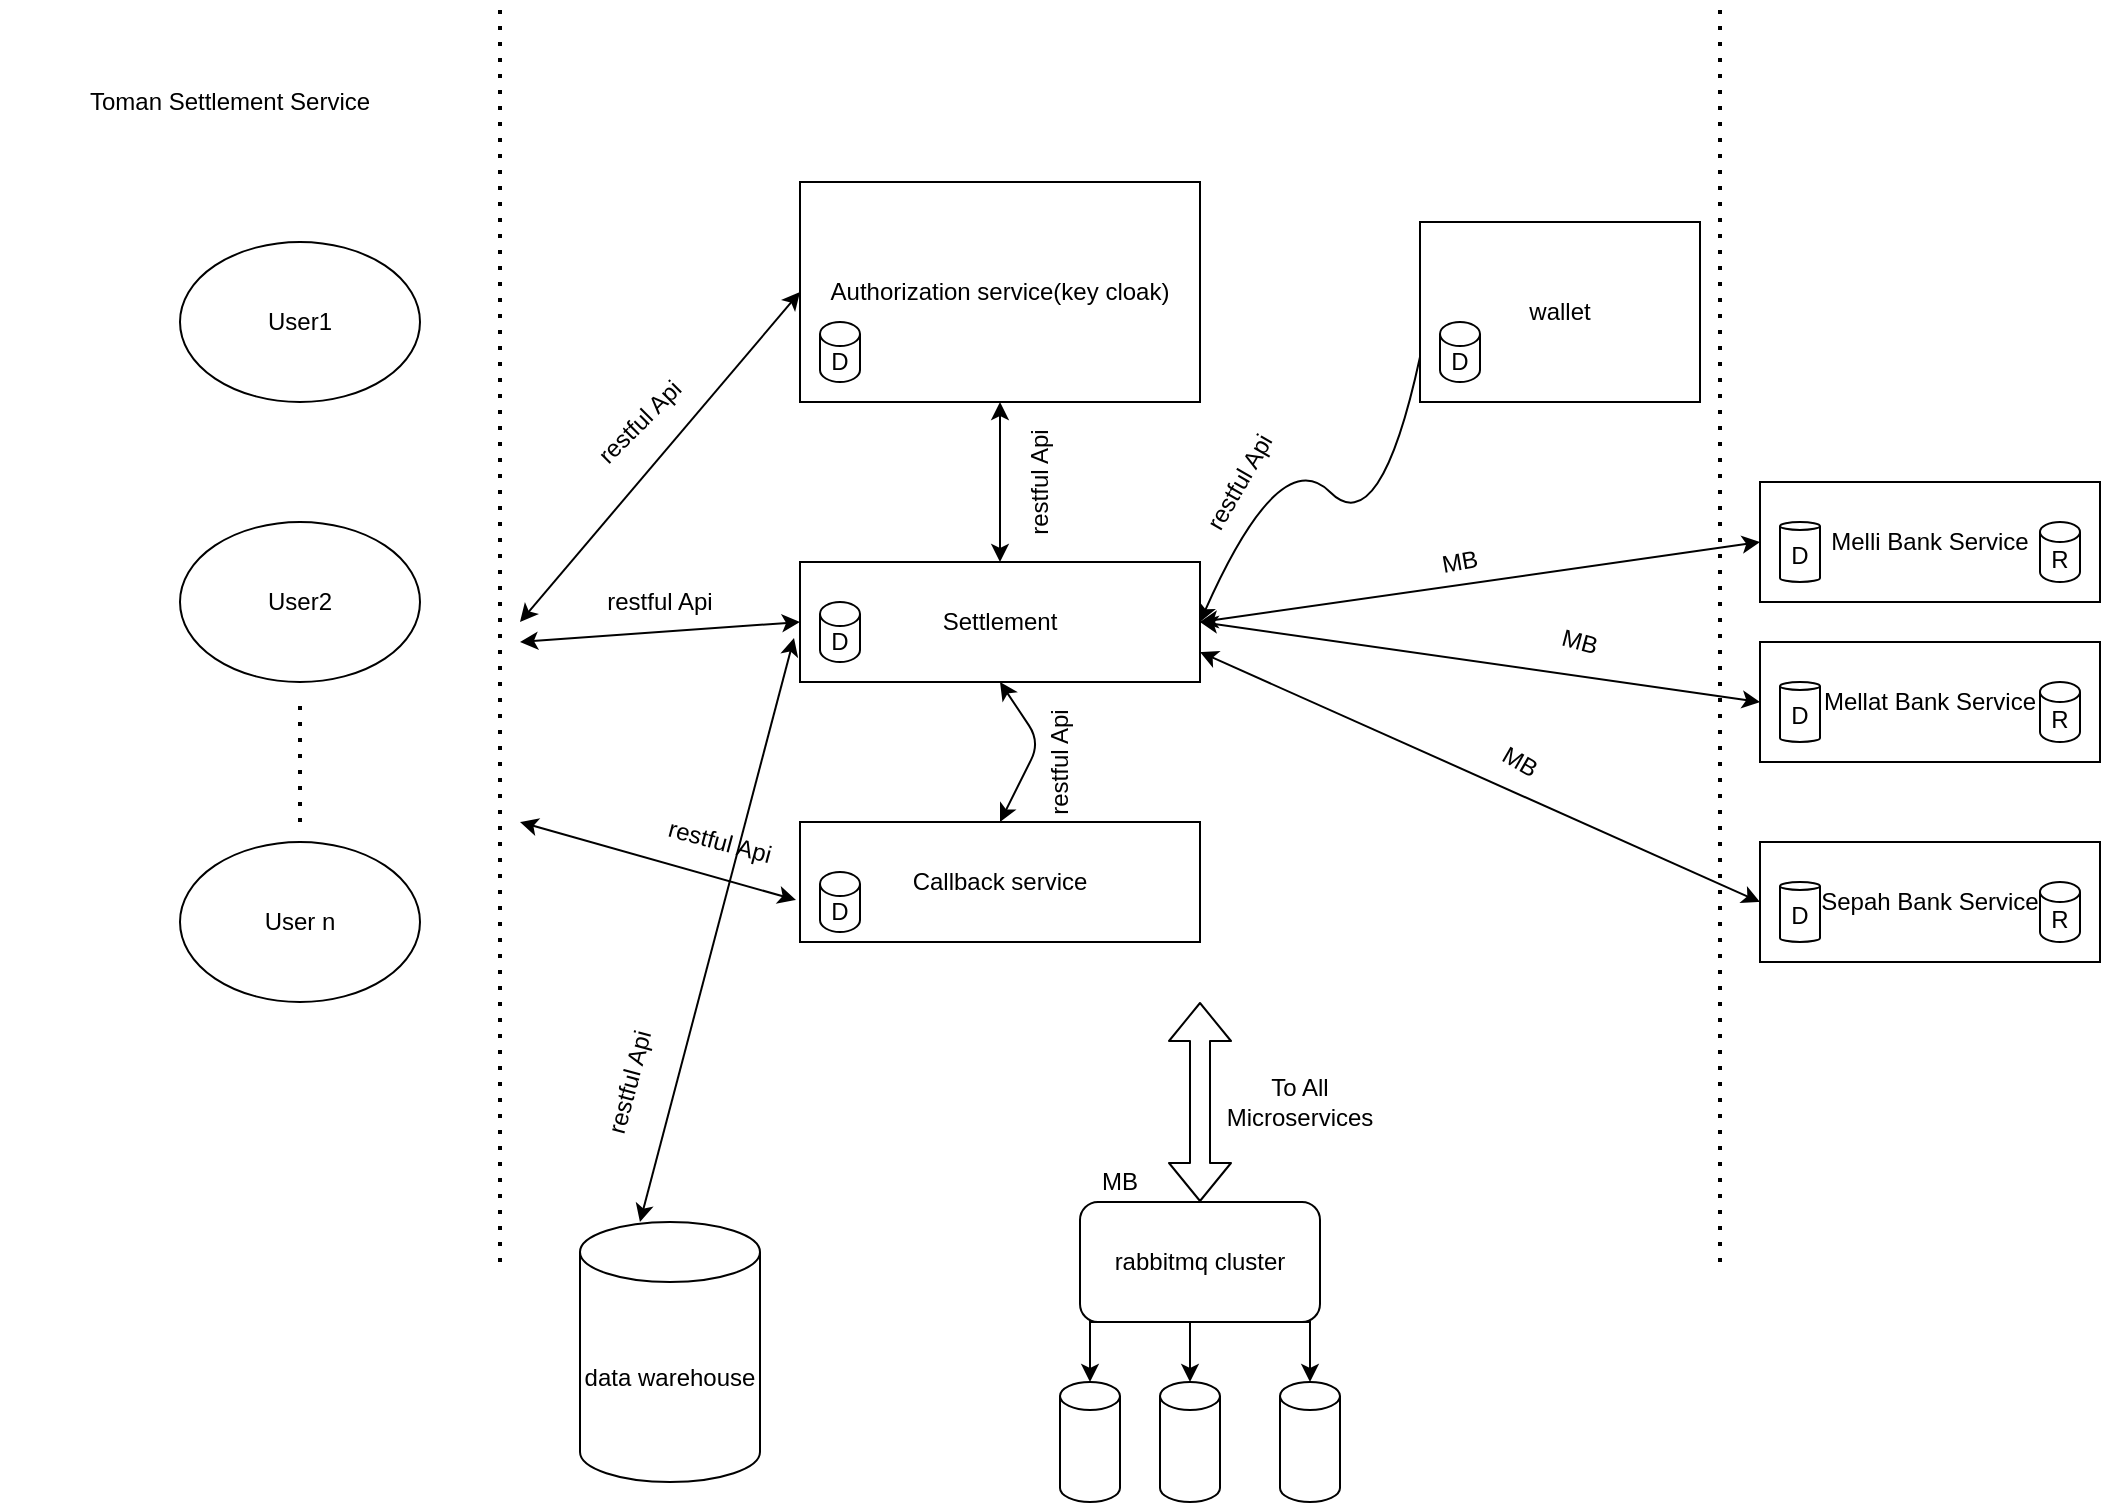 <mxfile version="14.1.8" type="github" pages="4">
  <diagram id="9TmfmCz-h732q6O2XP1U" name="Page-1">
    <mxGraphModel dx="1371" dy="799" grid="1" gridSize="10" guides="1" tooltips="1" connect="1" arrows="1" fold="1" page="1" pageScale="1" pageWidth="1100" pageHeight="850" background="#FFFFFF" math="0" shadow="0">
      <root>
        <mxCell id="0" />
        <mxCell id="1" parent="0" />
        <mxCell id="yx9G2MlZ8vXQoHSZa9hz-1" value="Authorization service(key cloak)" style="rounded=0;whiteSpace=wrap;html=1;" parent="1" vertex="1">
          <mxGeometry x="400" y="110" width="200" height="110" as="geometry" />
        </mxCell>
        <mxCell id="yx9G2MlZ8vXQoHSZa9hz-2" value="Settlement" style="rounded=0;whiteSpace=wrap;html=1;" parent="1" vertex="1">
          <mxGeometry x="400" y="300" width="200" height="60" as="geometry" />
        </mxCell>
        <mxCell id="yx9G2MlZ8vXQoHSZa9hz-3" value="Callback service " style="rounded=0;whiteSpace=wrap;html=1;" parent="1" vertex="1">
          <mxGeometry x="400" y="430" width="200" height="60" as="geometry" />
        </mxCell>
        <mxCell id="yx9G2MlZ8vXQoHSZa9hz-4" value="Melli Bank Service" style="rounded=0;whiteSpace=wrap;html=1;" parent="1" vertex="1">
          <mxGeometry x="880" y="260" width="170" height="60" as="geometry" />
        </mxCell>
        <mxCell id="yx9G2MlZ8vXQoHSZa9hz-5" value="Mellat Bank Service" style="rounded=0;whiteSpace=wrap;html=1;" parent="1" vertex="1">
          <mxGeometry x="880" y="340" width="170" height="60" as="geometry" />
        </mxCell>
        <mxCell id="yx9G2MlZ8vXQoHSZa9hz-6" value="Sepah Bank Service" style="rounded=0;whiteSpace=wrap;html=1;" parent="1" vertex="1">
          <mxGeometry x="880" y="440" width="170" height="60" as="geometry" />
        </mxCell>
        <mxCell id="yx9G2MlZ8vXQoHSZa9hz-7" value="wallet" style="rounded=0;whiteSpace=wrap;html=1;" parent="1" vertex="1">
          <mxGeometry x="710" y="130" width="140" height="90" as="geometry" />
        </mxCell>
        <mxCell id="yx9G2MlZ8vXQoHSZa9hz-10" value="User1" style="ellipse;whiteSpace=wrap;html=1;" parent="1" vertex="1">
          <mxGeometry x="90" y="140" width="120" height="80" as="geometry" />
        </mxCell>
        <mxCell id="yx9G2MlZ8vXQoHSZa9hz-11" value="User2" style="ellipse;whiteSpace=wrap;html=1;" parent="1" vertex="1">
          <mxGeometry x="90" y="280" width="120" height="80" as="geometry" />
        </mxCell>
        <mxCell id="yx9G2MlZ8vXQoHSZa9hz-12" value="User n" style="ellipse;whiteSpace=wrap;html=1;" parent="1" vertex="1">
          <mxGeometry x="90" y="440" width="120" height="80" as="geometry" />
        </mxCell>
        <mxCell id="yx9G2MlZ8vXQoHSZa9hz-17" value="" style="endArrow=none;dashed=1;html=1;dashPattern=1 3;strokeWidth=2;" parent="1" edge="1">
          <mxGeometry width="50" height="50" relative="1" as="geometry">
            <mxPoint x="250" y="650" as="sourcePoint" />
            <mxPoint x="250" y="20" as="targetPoint" />
          </mxGeometry>
        </mxCell>
        <mxCell id="yx9G2MlZ8vXQoHSZa9hz-20" value="" style="endArrow=classic;startArrow=classic;html=1;exitX=0.5;exitY=0;exitDx=0;exitDy=0;entryX=0.5;entryY=1;entryDx=0;entryDy=0;" parent="1" source="yx9G2MlZ8vXQoHSZa9hz-3" target="yx9G2MlZ8vXQoHSZa9hz-2" edge="1">
          <mxGeometry width="50" height="50" relative="1" as="geometry">
            <mxPoint x="500" y="410" as="sourcePoint" />
            <mxPoint x="550" y="360" as="targetPoint" />
            <Array as="points">
              <mxPoint x="520" y="390" />
            </Array>
          </mxGeometry>
        </mxCell>
        <mxCell id="yx9G2MlZ8vXQoHSZa9hz-21" value="" style="endArrow=classic;startArrow=classic;html=1;entryX=0.5;entryY=1;entryDx=0;entryDy=0;exitX=0.5;exitY=0;exitDx=0;exitDy=0;" parent="1" source="yx9G2MlZ8vXQoHSZa9hz-2" target="yx9G2MlZ8vXQoHSZa9hz-1" edge="1">
          <mxGeometry width="50" height="50" relative="1" as="geometry">
            <mxPoint x="470" y="300" as="sourcePoint" />
            <mxPoint x="520" y="250" as="targetPoint" />
          </mxGeometry>
        </mxCell>
        <mxCell id="yx9G2MlZ8vXQoHSZa9hz-23" value="" style="endArrow=classic;startArrow=classic;html=1;entryX=0;entryY=0.5;entryDx=0;entryDy=0;" parent="1" target="yx9G2MlZ8vXQoHSZa9hz-1" edge="1">
          <mxGeometry width="50" height="50" relative="1" as="geometry">
            <mxPoint x="260" y="330" as="sourcePoint" />
            <mxPoint x="350" y="200" as="targetPoint" />
          </mxGeometry>
        </mxCell>
        <mxCell id="yx9G2MlZ8vXQoHSZa9hz-24" value="" style="endArrow=classic;startArrow=classic;html=1;entryX=0;entryY=0.5;entryDx=0;entryDy=0;" parent="1" target="yx9G2MlZ8vXQoHSZa9hz-2" edge="1">
          <mxGeometry width="50" height="50" relative="1" as="geometry">
            <mxPoint x="260" y="340" as="sourcePoint" />
            <mxPoint x="340" y="310" as="targetPoint" />
          </mxGeometry>
        </mxCell>
        <mxCell id="yx9G2MlZ8vXQoHSZa9hz-26" value="" style="curved=1;endArrow=classic;html=1;entryX=1;entryY=0.5;entryDx=0;entryDy=0;exitX=0;exitY=0.75;exitDx=0;exitDy=0;" parent="1" source="yx9G2MlZ8vXQoHSZa9hz-7" target="yx9G2MlZ8vXQoHSZa9hz-2" edge="1">
          <mxGeometry width="50" height="50" relative="1" as="geometry">
            <mxPoint x="640" y="290" as="sourcePoint" />
            <mxPoint x="690" y="240" as="targetPoint" />
            <Array as="points">
              <mxPoint x="690" y="290" />
              <mxPoint x="640" y="240" />
            </Array>
          </mxGeometry>
        </mxCell>
        <mxCell id="yx9G2MlZ8vXQoHSZa9hz-30" value="" style="endArrow=none;dashed=1;html=1;dashPattern=1 3;strokeWidth=2;" parent="1" edge="1">
          <mxGeometry width="50" height="50" relative="1" as="geometry">
            <mxPoint x="860" y="650" as="sourcePoint" />
            <mxPoint x="860" y="20" as="targetPoint" />
          </mxGeometry>
        </mxCell>
        <mxCell id="yx9G2MlZ8vXQoHSZa9hz-35" value="" style="endArrow=none;dashed=1;html=1;dashPattern=1 3;strokeWidth=2;" parent="1" edge="1">
          <mxGeometry width="50" height="50" relative="1" as="geometry">
            <mxPoint x="150" y="430" as="sourcePoint" />
            <mxPoint x="150" y="370" as="targetPoint" />
          </mxGeometry>
        </mxCell>
        <mxCell id="yx9G2MlZ8vXQoHSZa9hz-36" value="Toman Settlement Service" style="text;html=1;strokeColor=none;fillColor=none;align=center;verticalAlign=middle;whiteSpace=wrap;rounded=0;" parent="1" vertex="1">
          <mxGeometry y="60" width="230" height="20" as="geometry" />
        </mxCell>
        <mxCell id="NJvS3RI_Up09lAXH_RUf-1" value="D" style="shape=cylinder3;whiteSpace=wrap;html=1;boundedLbl=1;backgroundOutline=1;size=6;" parent="1" vertex="1">
          <mxGeometry x="410" y="180" width="20" height="30" as="geometry" />
        </mxCell>
        <mxCell id="NJvS3RI_Up09lAXH_RUf-2" value="D" style="shape=cylinder3;whiteSpace=wrap;html=1;boundedLbl=1;backgroundOutline=1;size=6;" parent="1" vertex="1">
          <mxGeometry x="410" y="455" width="20" height="30" as="geometry" />
        </mxCell>
        <mxCell id="NJvS3RI_Up09lAXH_RUf-3" value="D" style="shape=cylinder3;whiteSpace=wrap;html=1;boundedLbl=1;backgroundOutline=1;size=6;" parent="1" vertex="1">
          <mxGeometry x="720" y="180" width="20" height="30" as="geometry" />
        </mxCell>
        <mxCell id="NJvS3RI_Up09lAXH_RUf-4" value="D" style="shape=cylinder3;whiteSpace=wrap;html=1;boundedLbl=1;backgroundOutline=1;size=6;" parent="1" vertex="1">
          <mxGeometry x="410" y="320" width="20" height="30" as="geometry" />
        </mxCell>
        <mxCell id="NJvS3RI_Up09lAXH_RUf-5" value="D" style="shape=cylinder3;whiteSpace=wrap;html=1;boundedLbl=1;backgroundOutline=1;size=2;" parent="1" vertex="1">
          <mxGeometry x="890" y="280" width="20" height="30" as="geometry" />
        </mxCell>
        <mxCell id="NJvS3RI_Up09lAXH_RUf-6" value="D" style="shape=cylinder3;whiteSpace=wrap;html=1;boundedLbl=1;backgroundOutline=1;size=2;" parent="1" vertex="1">
          <mxGeometry x="890" y="460" width="20" height="30" as="geometry" />
        </mxCell>
        <mxCell id="NJvS3RI_Up09lAXH_RUf-8" value="D" style="shape=cylinder3;whiteSpace=wrap;html=1;boundedLbl=1;backgroundOutline=1;size=2;" parent="1" vertex="1">
          <mxGeometry x="890" y="360" width="20" height="30" as="geometry" />
        </mxCell>
        <mxCell id="NJvS3RI_Up09lAXH_RUf-9" value="data warehouse" style="shape=cylinder3;whiteSpace=wrap;html=1;boundedLbl=1;backgroundOutline=1;size=15;" parent="1" vertex="1">
          <mxGeometry x="290" y="630" width="90" height="130" as="geometry" />
        </mxCell>
        <mxCell id="NJvS3RI_Up09lAXH_RUf-11" value="" style="shape=cylinder3;whiteSpace=wrap;html=1;boundedLbl=1;backgroundOutline=1;size=7;" parent="1" vertex="1">
          <mxGeometry x="530" y="710" width="30" height="60" as="geometry" />
        </mxCell>
        <mxCell id="NJvS3RI_Up09lAXH_RUf-13" value="" style="shape=cylinder3;whiteSpace=wrap;html=1;boundedLbl=1;backgroundOutline=1;size=7;" parent="1" vertex="1">
          <mxGeometry x="580" y="710" width="30" height="60" as="geometry" />
        </mxCell>
        <mxCell id="NJvS3RI_Up09lAXH_RUf-14" value="" style="shape=cylinder3;whiteSpace=wrap;html=1;boundedLbl=1;backgroundOutline=1;size=7;" parent="1" vertex="1">
          <mxGeometry x="640" y="710" width="30" height="60" as="geometry" />
        </mxCell>
        <mxCell id="NJvS3RI_Up09lAXH_RUf-19" style="edgeStyle=orthogonalEdgeStyle;rounded=0;orthogonalLoop=1;jettySize=auto;html=1;exitX=0.25;exitY=1;exitDx=0;exitDy=0;entryX=0.5;entryY=0;entryDx=0;entryDy=0;entryPerimeter=0;" parent="1" source="NJvS3RI_Up09lAXH_RUf-15" target="NJvS3RI_Up09lAXH_RUf-11" edge="1">
          <mxGeometry relative="1" as="geometry" />
        </mxCell>
        <mxCell id="NJvS3RI_Up09lAXH_RUf-20" style="edgeStyle=orthogonalEdgeStyle;rounded=0;orthogonalLoop=1;jettySize=auto;html=1;exitX=0.75;exitY=1;exitDx=0;exitDy=0;entryX=0.5;entryY=0;entryDx=0;entryDy=0;entryPerimeter=0;" parent="1" source="NJvS3RI_Up09lAXH_RUf-15" target="NJvS3RI_Up09lAXH_RUf-14" edge="1">
          <mxGeometry relative="1" as="geometry" />
        </mxCell>
        <mxCell id="NJvS3RI_Up09lAXH_RUf-21" style="edgeStyle=orthogonalEdgeStyle;rounded=0;orthogonalLoop=1;jettySize=auto;html=1;exitX=0.5;exitY=1;exitDx=0;exitDy=0;entryX=0.5;entryY=0;entryDx=0;entryDy=0;entryPerimeter=0;" parent="1" source="NJvS3RI_Up09lAXH_RUf-15" target="NJvS3RI_Up09lAXH_RUf-13" edge="1">
          <mxGeometry relative="1" as="geometry" />
        </mxCell>
        <mxCell id="NJvS3RI_Up09lAXH_RUf-15" value="rabbitmq cluster" style="rounded=1;whiteSpace=wrap;html=1;" parent="1" vertex="1">
          <mxGeometry x="540" y="620" width="120" height="60" as="geometry" />
        </mxCell>
        <mxCell id="NJvS3RI_Up09lAXH_RUf-23" value="" style="shape=flexArrow;endArrow=classic;startArrow=classic;html=1;" parent="1" edge="1">
          <mxGeometry width="50" height="50" relative="1" as="geometry">
            <mxPoint x="600" y="620" as="sourcePoint" />
            <mxPoint x="600" y="520" as="targetPoint" />
          </mxGeometry>
        </mxCell>
        <mxCell id="NJvS3RI_Up09lAXH_RUf-24" value="To All Microservices" style="text;html=1;strokeColor=none;fillColor=none;align=center;verticalAlign=middle;whiteSpace=wrap;rounded=0;" parent="1" vertex="1">
          <mxGeometry x="630" y="560" width="40" height="20" as="geometry" />
        </mxCell>
        <mxCell id="NJvS3RI_Up09lAXH_RUf-27" value="MB" style="text;html=1;strokeColor=none;fillColor=none;align=center;verticalAlign=middle;whiteSpace=wrap;rounded=0;rotation=-10;" parent="1" vertex="1">
          <mxGeometry x="690" y="290" width="80" height="20" as="geometry" />
        </mxCell>
        <mxCell id="NJvS3RI_Up09lAXH_RUf-29" value="restful Api" style="text;html=1;strokeColor=none;fillColor=none;align=center;verticalAlign=middle;whiteSpace=wrap;rounded=0;rotation=-45;" parent="1" vertex="1">
          <mxGeometry x="280" y="220" width="80" height="20" as="geometry" />
        </mxCell>
        <mxCell id="NJvS3RI_Up09lAXH_RUf-30" value="restful Api" style="text;html=1;strokeColor=none;fillColor=none;align=center;verticalAlign=middle;whiteSpace=wrap;rounded=0;rotation=0;" parent="1" vertex="1">
          <mxGeometry x="290" y="310" width="80" height="20" as="geometry" />
        </mxCell>
        <mxCell id="NJvS3RI_Up09lAXH_RUf-33" value="MB" style="text;html=1;strokeColor=none;fillColor=none;align=center;verticalAlign=middle;whiteSpace=wrap;rounded=0;" parent="1" vertex="1">
          <mxGeometry x="540" y="600" width="40" height="20" as="geometry" />
        </mxCell>
        <mxCell id="NJvS3RI_Up09lAXH_RUf-34" value="restful Api" style="text;html=1;strokeColor=none;fillColor=none;align=center;verticalAlign=middle;whiteSpace=wrap;rounded=0;rotation=-90;" parent="1" vertex="1">
          <mxGeometry x="480" y="250" width="80" height="20" as="geometry" />
        </mxCell>
        <mxCell id="NJvS3RI_Up09lAXH_RUf-35" value="restful Api" style="text;html=1;strokeColor=none;fillColor=none;align=center;verticalAlign=middle;whiteSpace=wrap;rounded=0;rotation=-90;" parent="1" vertex="1">
          <mxGeometry x="490" y="390" width="80" height="20" as="geometry" />
        </mxCell>
        <mxCell id="NJvS3RI_Up09lAXH_RUf-36" value="restful Api" style="text;html=1;strokeColor=none;fillColor=none;align=center;verticalAlign=middle;whiteSpace=wrap;rounded=0;rotation=-75;" parent="1" vertex="1">
          <mxGeometry x="270" y="550" width="90" height="20" as="geometry" />
        </mxCell>
        <mxCell id="NJvS3RI_Up09lAXH_RUf-37" value="restful Api" style="text;html=1;strokeColor=none;fillColor=none;align=center;verticalAlign=middle;whiteSpace=wrap;rounded=0;rotation=-60;" parent="1" vertex="1">
          <mxGeometry x="580" y="250" width="80" height="20" as="geometry" />
        </mxCell>
        <mxCell id="NJvS3RI_Up09lAXH_RUf-40" value="" style="endArrow=classic;startArrow=classic;html=1;entryX=-0.01;entryY=0.65;entryDx=0;entryDy=0;entryPerimeter=0;" parent="1" target="yx9G2MlZ8vXQoHSZa9hz-3" edge="1">
          <mxGeometry width="50" height="50" relative="1" as="geometry">
            <mxPoint x="260" y="430" as="sourcePoint" />
            <mxPoint x="390" y="440" as="targetPoint" />
          </mxGeometry>
        </mxCell>
        <mxCell id="NJvS3RI_Up09lAXH_RUf-41" value="R" style="shape=cylinder3;whiteSpace=wrap;html=1;boundedLbl=1;backgroundOutline=1;size=5;" parent="1" vertex="1">
          <mxGeometry x="1020" y="280" width="20" height="30" as="geometry" />
        </mxCell>
        <mxCell id="NJvS3RI_Up09lAXH_RUf-42" value="R" style="shape=cylinder3;whiteSpace=wrap;html=1;boundedLbl=1;backgroundOutline=1;size=5;" parent="1" vertex="1">
          <mxGeometry x="1020" y="360" width="20" height="30" as="geometry" />
        </mxCell>
        <mxCell id="NJvS3RI_Up09lAXH_RUf-43" value="R" style="shape=cylinder3;whiteSpace=wrap;html=1;boundedLbl=1;backgroundOutline=1;size=5;" parent="1" vertex="1">
          <mxGeometry x="1020" y="460" width="20" height="30" as="geometry" />
        </mxCell>
        <mxCell id="NJvS3RI_Up09lAXH_RUf-45" value="restful Api" style="text;html=1;strokeColor=none;fillColor=none;align=center;verticalAlign=middle;whiteSpace=wrap;rounded=0;rotation=15;" parent="1" vertex="1">
          <mxGeometry x="320" y="430" width="80" height="20" as="geometry" />
        </mxCell>
        <mxCell id="yzwpfv1luLYUY1p0cAJf-7" value="" style="endArrow=classic;startArrow=classic;html=1;entryX=-0.015;entryY=0.633;entryDx=0;entryDy=0;entryPerimeter=0;exitX=0.333;exitY=0;exitDx=0;exitDy=0;exitPerimeter=0;" edge="1" parent="1" source="NJvS3RI_Up09lAXH_RUf-9" target="yx9G2MlZ8vXQoHSZa9hz-2">
          <mxGeometry width="50" height="50" relative="1" as="geometry">
            <mxPoint x="300" y="650" as="sourcePoint" />
            <mxPoint x="350" y="600" as="targetPoint" />
          </mxGeometry>
        </mxCell>
        <mxCell id="yzwpfv1luLYUY1p0cAJf-9" value="" style="endArrow=classic;startArrow=classic;html=1;entryX=0;entryY=0.5;entryDx=0;entryDy=0;exitX=1;exitY=0.5;exitDx=0;exitDy=0;" edge="1" parent="1" source="yx9G2MlZ8vXQoHSZa9hz-2" target="yx9G2MlZ8vXQoHSZa9hz-4">
          <mxGeometry width="50" height="50" relative="1" as="geometry">
            <mxPoint x="640" y="370" as="sourcePoint" />
            <mxPoint x="690" y="320" as="targetPoint" />
          </mxGeometry>
        </mxCell>
        <mxCell id="yzwpfv1luLYUY1p0cAJf-10" value="" style="endArrow=classic;startArrow=classic;html=1;entryX=0;entryY=0.5;entryDx=0;entryDy=0;" edge="1" parent="1" target="yx9G2MlZ8vXQoHSZa9hz-5">
          <mxGeometry width="50" height="50" relative="1" as="geometry">
            <mxPoint x="600" y="330" as="sourcePoint" />
            <mxPoint x="650" y="450" as="targetPoint" />
          </mxGeometry>
        </mxCell>
        <mxCell id="yzwpfv1luLYUY1p0cAJf-11" value="" style="endArrow=classic;startArrow=classic;html=1;entryX=0;entryY=0.5;entryDx=0;entryDy=0;exitX=1;exitY=0.75;exitDx=0;exitDy=0;" edge="1" parent="1" source="yx9G2MlZ8vXQoHSZa9hz-2">
          <mxGeometry width="50" height="50" relative="1" as="geometry">
            <mxPoint x="600" y="430" as="sourcePoint" />
            <mxPoint x="880" y="470" as="targetPoint" />
          </mxGeometry>
        </mxCell>
        <mxCell id="yzwpfv1luLYUY1p0cAJf-12" value="MB" style="text;html=1;strokeColor=none;fillColor=none;align=center;verticalAlign=middle;whiteSpace=wrap;rounded=0;rotation=30;" vertex="1" parent="1">
          <mxGeometry x="720" y="390" width="80" height="20" as="geometry" />
        </mxCell>
        <mxCell id="yzwpfv1luLYUY1p0cAJf-13" value="MB" style="text;html=1;strokeColor=none;fillColor=none;align=center;verticalAlign=middle;whiteSpace=wrap;rounded=0;rotation=15;" vertex="1" parent="1">
          <mxGeometry x="750" y="330" width="80" height="20" as="geometry" />
        </mxCell>
      </root>
    </mxGraphModel>
  </diagram>
  <diagram id="h0JzYI3h6YQAq17BDTTy" name="Page-2">
    <mxGraphModel dx="2221" dy="1899" grid="1" gridSize="10" guides="1" tooltips="1" connect="1" arrows="1" fold="1" page="1" pageScale="1" pageWidth="850" pageHeight="1100" background="#FFFFFF" math="0" shadow="1">
      <root>
        <mxCell id="MW5D7cG7npsvMn2pO1Nx-0" />
        <mxCell id="MW5D7cG7npsvMn2pO1Nx-1" parent="MW5D7cG7npsvMn2pO1Nx-0" />
        <mxCell id="MW5D7cG7npsvMn2pO1Nx-2" value="Geting Queue" style="whiteSpace=wrap;html=1;aspect=fixed;" parent="MW5D7cG7npsvMn2pO1Nx-1" vertex="1">
          <mxGeometry x="40" y="240" width="100" height="100" as="geometry" />
        </mxCell>
        <mxCell id="MW5D7cG7npsvMn2pO1Nx-3" value="scheduler " style="ellipse;whiteSpace=wrap;html=1;" parent="MW5D7cG7npsvMn2pO1Nx-1" vertex="1">
          <mxGeometry x="180" y="240" width="120" height="80" as="geometry" />
        </mxCell>
        <mxCell id="MW5D7cG7npsvMn2pO1Nx-4" value="Workspace Queue " style="whiteSpace=wrap;html=1;aspect=fixed;" parent="MW5D7cG7npsvMn2pO1Nx-1" vertex="1">
          <mxGeometry x="370" y="240" width="80" height="80" as="geometry" />
        </mxCell>
        <mxCell id="MW5D7cG7npsvMn2pO1Nx-5" value="Worker #1" style="ellipse;whiteSpace=wrap;html=1;" parent="MW5D7cG7npsvMn2pO1Nx-1" vertex="1">
          <mxGeometry x="590" y="240" width="120" height="80" as="geometry" />
        </mxCell>
        <mxCell id="MW5D7cG7npsvMn2pO1Nx-6" value="Worker #n" style="ellipse;whiteSpace=wrap;html=1;" parent="MW5D7cG7npsvMn2pO1Nx-1" vertex="1">
          <mxGeometry x="600" y="380" width="120" height="80" as="geometry" />
        </mxCell>
        <mxCell id="MW5D7cG7npsvMn2pO1Nx-7" value="&lt;div&gt;bank verify&lt;/div&gt;&lt;div&gt;bank followup&lt;br&gt;&lt;/div&gt;" style="ellipse;whiteSpace=wrap;html=1;" parent="MW5D7cG7npsvMn2pO1Nx-1" vertex="1">
          <mxGeometry x="830" y="310" width="140" height="100" as="geometry" />
        </mxCell>
        <mxCell id="MW5D7cG7npsvMn2pO1Nx-8" value="bank login/token" style="ellipse;whiteSpace=wrap;html=1;" parent="MW5D7cG7npsvMn2pO1Nx-1" vertex="1">
          <mxGeometry x="840" y="110" width="120" height="80" as="geometry" />
        </mxCell>
        <mxCell id="MW5D7cG7npsvMn2pO1Nx-9" value="UUID Reserve Service" style="rounded=1;whiteSpace=wrap;html=1;" parent="MW5D7cG7npsvMn2pO1Nx-1" vertex="1">
          <mxGeometry x="300" y="30" width="120" height="60" as="geometry" />
        </mxCell>
        <mxCell id="MW5D7cG7npsvMn2pO1Nx-10" value="Circuit&amp;nbsp; Breaker " style="ellipse;whiteSpace=wrap;html=1;" parent="MW5D7cG7npsvMn2pO1Nx-1" vertex="1">
          <mxGeometry x="331" y="390" width="160" height="110" as="geometry" />
        </mxCell>
        <mxCell id="MW5D7cG7npsvMn2pO1Nx-11" value="&lt;font style=&quot;font-size: 18px&quot;&gt;Melli Bank Service&lt;/font&gt;" style="text;html=1;strokeColor=none;fillColor=none;align=center;verticalAlign=middle;whiteSpace=wrap;rounded=0;" parent="MW5D7cG7npsvMn2pO1Nx-1" vertex="1">
          <mxGeometry x="90" y="30" width="180" height="20" as="geometry" />
        </mxCell>
        <mxCell id="MW5D7cG7npsvMn2pO1Nx-12" value="" style="endArrow=none;dashed=1;html=1;dashPattern=1 3;strokeWidth=2;entryX=0.5;entryY=1;entryDx=0;entryDy=0;" parent="MW5D7cG7npsvMn2pO1Nx-1" target="MW5D7cG7npsvMn2pO1Nx-5" edge="1">
          <mxGeometry width="50" height="50" relative="1" as="geometry">
            <mxPoint x="650" y="380" as="sourcePoint" />
            <mxPoint x="680" y="330" as="targetPoint" />
          </mxGeometry>
        </mxCell>
        <mxCell id="MW5D7cG7npsvMn2pO1Nx-13" value="" style="curved=1;endArrow=classic;html=1;" parent="MW5D7cG7npsvMn2pO1Nx-1" edge="1">
          <mxGeometry width="50" height="50" relative="1" as="geometry">
            <mxPoint x="-130" y="270" as="sourcePoint" />
            <mxPoint x="40" y="260" as="targetPoint" />
            <Array as="points">
              <mxPoint x="-80" y="260" />
              <mxPoint x="-10" y="260" />
            </Array>
          </mxGeometry>
        </mxCell>
        <mxCell id="MW5D7cG7npsvMn2pO1Nx-14" value="from settlement" style="text;html=1;strokeColor=none;fillColor=none;align=center;verticalAlign=middle;whiteSpace=wrap;rounded=0;" parent="MW5D7cG7npsvMn2pO1Nx-1" vertex="1">
          <mxGeometry x="-100" y="230" width="100" height="20" as="geometry" />
        </mxCell>
        <mxCell id="MW5D7cG7npsvMn2pO1Nx-15" value="" style="endArrow=none;dashed=1;html=1;dashPattern=1 3;strokeWidth=2;" parent="MW5D7cG7npsvMn2pO1Nx-1" edge="1">
          <mxGeometry width="50" height="50" relative="1" as="geometry">
            <mxPoint x="20" y="1006" as="sourcePoint" />
            <mxPoint x="20" y="-1" as="targetPoint" />
          </mxGeometry>
        </mxCell>
        <mxCell id="MW5D7cG7npsvMn2pO1Nx-16" value="" style="endArrow=classic;html=1;entryX=0;entryY=0.5;entryDx=0;entryDy=0;exitX=1.05;exitY=0.4;exitDx=0;exitDy=0;exitPerimeter=0;" parent="MW5D7cG7npsvMn2pO1Nx-1" source="MW5D7cG7npsvMn2pO1Nx-2" target="MW5D7cG7npsvMn2pO1Nx-3" edge="1">
          <mxGeometry width="50" height="50" relative="1" as="geometry">
            <mxPoint x="130" y="310" as="sourcePoint" />
            <mxPoint x="180" y="260" as="targetPoint" />
          </mxGeometry>
        </mxCell>
        <mxCell id="MW5D7cG7npsvMn2pO1Nx-17" value="" style="endArrow=classic;html=1;" parent="MW5D7cG7npsvMn2pO1Nx-1" source="MW5D7cG7npsvMn2pO1Nx-3" target="MW5D7cG7npsvMn2pO1Nx-10" edge="1">
          <mxGeometry width="50" height="50" relative="1" as="geometry">
            <mxPoint x="280" y="350" as="sourcePoint" />
            <mxPoint x="330" y="300" as="targetPoint" />
            <Array as="points">
              <mxPoint x="330" y="350" />
            </Array>
          </mxGeometry>
        </mxCell>
        <mxCell id="MW5D7cG7npsvMn2pO1Nx-18" value="" style="endArrow=classic;html=1;entryX=0.5;entryY=1;entryDx=0;entryDy=0;" parent="MW5D7cG7npsvMn2pO1Nx-1" target="MW5D7cG7npsvMn2pO1Nx-3" edge="1">
          <mxGeometry width="50" height="50" relative="1" as="geometry">
            <mxPoint x="330" y="450" as="sourcePoint" />
            <mxPoint x="250" y="360" as="targetPoint" />
            <Array as="points">
              <mxPoint x="280" y="400" />
              <mxPoint x="260" y="360" />
            </Array>
          </mxGeometry>
        </mxCell>
        <mxCell id="MW5D7cG7npsvMn2pO1Nx-19" value="" style="endArrow=classic;html=1;entryX=0;entryY=0.5;entryDx=0;entryDy=0;exitX=1;exitY=0.5;exitDx=0;exitDy=0;" parent="MW5D7cG7npsvMn2pO1Nx-1" source="MW5D7cG7npsvMn2pO1Nx-3" target="MW5D7cG7npsvMn2pO1Nx-4" edge="1">
          <mxGeometry width="50" height="50" relative="1" as="geometry">
            <mxPoint x="310" y="310" as="sourcePoint" />
            <mxPoint x="360" y="260" as="targetPoint" />
          </mxGeometry>
        </mxCell>
        <mxCell id="MW5D7cG7npsvMn2pO1Nx-20" value="" style="endArrow=classic;html=1;entryX=1;entryY=0;entryDx=0;entryDy=0;exitX=0.675;exitY=0.988;exitDx=0;exitDy=0;exitPerimeter=0;" parent="MW5D7cG7npsvMn2pO1Nx-1" source="MW5D7cG7npsvMn2pO1Nx-4" target="MW5D7cG7npsvMn2pO1Nx-10" edge="1">
          <mxGeometry width="50" height="50" relative="1" as="geometry">
            <mxPoint x="440" y="380" as="sourcePoint" />
            <mxPoint x="490" y="330" as="targetPoint" />
          </mxGeometry>
        </mxCell>
        <mxCell id="MW5D7cG7npsvMn2pO1Nx-23" value="" style="endArrow=classic;startArrow=classic;html=1;entryX=0;entryY=0;entryDx=0;entryDy=0;exitX=1;exitY=0.5;exitDx=0;exitDy=0;" parent="MW5D7cG7npsvMn2pO1Nx-1" source="MW5D7cG7npsvMn2pO1Nx-5" target="MW5D7cG7npsvMn2pO1Nx-7" edge="1">
          <mxGeometry width="50" height="50" relative="1" as="geometry">
            <mxPoint x="720" y="310" as="sourcePoint" />
            <mxPoint x="770" y="260" as="targetPoint" />
          </mxGeometry>
        </mxCell>
        <mxCell id="MW5D7cG7npsvMn2pO1Nx-24" value="" style="endArrow=classic;startArrow=classic;html=1;exitX=1;exitY=0.25;exitDx=0;exitDy=0;entryX=0;entryY=0.5;entryDx=0;entryDy=0;" parent="MW5D7cG7npsvMn2pO1Nx-1" source="MW5D7cG7npsvMn2pO1Nx-4" target="MW5D7cG7npsvMn2pO1Nx-5" edge="1">
          <mxGeometry width="50" height="50" relative="1" as="geometry">
            <mxPoint x="470" y="300" as="sourcePoint" />
            <mxPoint x="520" y="250" as="targetPoint" />
          </mxGeometry>
        </mxCell>
        <mxCell id="MW5D7cG7npsvMn2pO1Nx-26" value="" style="endArrow=classic;startArrow=classic;html=1;entryX=0.1;entryY=0.79;entryDx=0;entryDy=0;entryPerimeter=0;exitX=1;exitY=0.5;exitDx=0;exitDy=0;" parent="MW5D7cG7npsvMn2pO1Nx-1" source="MW5D7cG7npsvMn2pO1Nx-6" target="MW5D7cG7npsvMn2pO1Nx-7" edge="1">
          <mxGeometry width="50" height="50" relative="1" as="geometry">
            <mxPoint x="760" y="440" as="sourcePoint" />
            <mxPoint x="810" y="390" as="targetPoint" />
          </mxGeometry>
        </mxCell>
        <mxCell id="MW5D7cG7npsvMn2pO1Nx-27" value="" style="endArrow=classic;startArrow=classic;html=1;exitX=1;exitY=0.5;exitDx=0;exitDy=0;" parent="MW5D7cG7npsvMn2pO1Nx-1" source="MW5D7cG7npsvMn2pO1Nx-4" target="MW5D7cG7npsvMn2pO1Nx-6" edge="1">
          <mxGeometry width="50" height="50" relative="1" as="geometry">
            <mxPoint x="520" y="410" as="sourcePoint" />
            <mxPoint x="570" y="360" as="targetPoint" />
          </mxGeometry>
        </mxCell>
        <mxCell id="MW5D7cG7npsvMn2pO1Nx-28" value="" style="endArrow=none;dashed=1;html=1;dashPattern=1 3;strokeWidth=2;" parent="MW5D7cG7npsvMn2pO1Nx-1" edge="1">
          <mxGeometry width="50" height="50" relative="1" as="geometry">
            <mxPoint x="820" y="998" as="sourcePoint" />
            <mxPoint x="820" y="-20" as="targetPoint" />
          </mxGeometry>
        </mxCell>
        <mxCell id="MW5D7cG7npsvMn2pO1Nx-29" value="" style="curved=1;endArrow=classic;html=1;entryX=0.667;entryY=0;entryDx=0;entryDy=0;entryPerimeter=0;exitX=0;exitY=0;exitDx=0;exitDy=0;" parent="MW5D7cG7npsvMn2pO1Nx-1" source="MW5D7cG7npsvMn2pO1Nx-8" target="MW5D7cG7npsvMn2pO1Nx-3" edge="1">
          <mxGeometry width="50" height="50" relative="1" as="geometry">
            <mxPoint x="300" y="180" as="sourcePoint" />
            <mxPoint x="350" y="130" as="targetPoint" />
            <Array as="points">
              <mxPoint x="350" y="180" />
            </Array>
          </mxGeometry>
        </mxCell>
        <mxCell id="MW5D7cG7npsvMn2pO1Nx-30" value="" style="endArrow=classic;html=1;entryX=0.375;entryY=0.013;entryDx=0;entryDy=0;entryPerimeter=0;exitX=0.5;exitY=1;exitDx=0;exitDy=0;" parent="MW5D7cG7npsvMn2pO1Nx-1" source="MW5D7cG7npsvMn2pO1Nx-9" target="MW5D7cG7npsvMn2pO1Nx-3" edge="1">
          <mxGeometry width="50" height="50" relative="1" as="geometry">
            <mxPoint x="230" y="140" as="sourcePoint" />
            <mxPoint x="280" y="90" as="targetPoint" />
          </mxGeometry>
        </mxCell>
        <mxCell id="MW5D7cG7npsvMn2pO1Nx-31" value="" style="curved=1;endArrow=classic;html=1;exitX=0.042;exitY=0.7;exitDx=0;exitDy=0;exitPerimeter=0;" parent="MW5D7cG7npsvMn2pO1Nx-1" source="MW5D7cG7npsvMn2pO1Nx-5" edge="1">
          <mxGeometry width="50" height="50" relative="1" as="geometry">
            <mxPoint x="490" y="560" as="sourcePoint" />
            <mxPoint x="-80" y="570" as="targetPoint" />
            <Array as="points">
              <mxPoint x="530" y="460" />
              <mxPoint x="490" y="510" />
              <mxPoint x="340" y="550" />
            </Array>
          </mxGeometry>
        </mxCell>
        <mxCell id="MW5D7cG7npsvMn2pO1Nx-32" value="" style="curved=1;endArrow=classic;html=1;exitX=0.042;exitY=0.7;exitDx=0;exitDy=0;exitPerimeter=0;" parent="MW5D7cG7npsvMn2pO1Nx-1" edge="1">
          <mxGeometry width="50" height="50" relative="1" as="geometry">
            <mxPoint x="645.04" y="460" as="sourcePoint" />
            <mxPoint x="-30" y="734" as="targetPoint" />
            <Array as="points">
              <mxPoint x="580" y="624" />
              <mxPoint x="540" y="674" />
              <mxPoint x="390" y="714" />
            </Array>
          </mxGeometry>
        </mxCell>
        <mxCell id="MW5D7cG7npsvMn2pO1Nx-33" value="To callback" style="text;html=1;strokeColor=none;fillColor=none;align=center;verticalAlign=middle;whiteSpace=wrap;rounded=0;" parent="MW5D7cG7npsvMn2pO1Nx-1" vertex="1">
          <mxGeometry x="20" y="530" width="100" height="20" as="geometry" />
        </mxCell>
        <mxCell id="MW5D7cG7npsvMn2pO1Nx-34" value="To callback" style="text;html=1;strokeColor=none;fillColor=none;align=center;verticalAlign=middle;whiteSpace=wrap;rounded=0;" parent="MW5D7cG7npsvMn2pO1Nx-1" vertex="1">
          <mxGeometry x="30" y="700" width="100" height="20" as="geometry" />
        </mxCell>
      </root>
    </mxGraphModel>
  </diagram>
  <diagram id="9d_jU_92uHCA1kYU3_V5" name="Page-3">
    <mxGraphModel dx="1371" dy="799" grid="1" gridSize="10" guides="1" tooltips="1" connect="1" arrows="1" fold="1" page="1" pageScale="1" pageWidth="1100" pageHeight="850" background="#ffffff" math="0" shadow="0">
      <root>
        <mxCell id="hLPlDMyKL64DEGZ4IOXQ-0" />
        <mxCell id="hLPlDMyKL64DEGZ4IOXQ-1" parent="hLPlDMyKL64DEGZ4IOXQ-0" />
        <mxCell id="hLPlDMyKL64DEGZ4IOXQ-2" value="Geting Queue" style="whiteSpace=wrap;html=1;aspect=fixed;" parent="hLPlDMyKL64DEGZ4IOXQ-1" vertex="1">
          <mxGeometry x="260" y="290" width="100" height="100" as="geometry" />
        </mxCell>
        <mxCell id="hLPlDMyKL64DEGZ4IOXQ-3" value="scheduler " style="ellipse;whiteSpace=wrap;html=1;" parent="hLPlDMyKL64DEGZ4IOXQ-1" vertex="1">
          <mxGeometry x="400" y="290" width="120" height="80" as="geometry" />
        </mxCell>
        <mxCell id="hLPlDMyKL64DEGZ4IOXQ-4" value="Workspace Queue " style="whiteSpace=wrap;html=1;aspect=fixed;" parent="hLPlDMyKL64DEGZ4IOXQ-1" vertex="1">
          <mxGeometry x="590" y="290" width="80" height="80" as="geometry" />
        </mxCell>
        <mxCell id="hLPlDMyKL64DEGZ4IOXQ-5" value="Worker #1" style="ellipse;whiteSpace=wrap;html=1;" parent="hLPlDMyKL64DEGZ4IOXQ-1" vertex="1">
          <mxGeometry x="810" y="290" width="120" height="80" as="geometry" />
        </mxCell>
        <mxCell id="hLPlDMyKL64DEGZ4IOXQ-6" value="Worker #n" style="ellipse;whiteSpace=wrap;html=1;" parent="hLPlDMyKL64DEGZ4IOXQ-1" vertex="1">
          <mxGeometry x="820" y="430" width="120" height="80" as="geometry" />
        </mxCell>
        <mxCell id="hLPlDMyKL64DEGZ4IOXQ-7" value="&lt;div&gt;bank verify&lt;/div&gt;&lt;div&gt;bank followup&lt;br&gt;&lt;/div&gt;" style="ellipse;whiteSpace=wrap;html=1;" parent="hLPlDMyKL64DEGZ4IOXQ-1" vertex="1">
          <mxGeometry x="1050" y="360" width="140" height="100" as="geometry" />
        </mxCell>
        <mxCell id="hLPlDMyKL64DEGZ4IOXQ-8" value="bank login/token" style="ellipse;whiteSpace=wrap;html=1;" parent="hLPlDMyKL64DEGZ4IOXQ-1" vertex="1">
          <mxGeometry x="1060" y="160" width="120" height="80" as="geometry" />
        </mxCell>
        <mxCell id="hLPlDMyKL64DEGZ4IOXQ-9" value="UUID Reserve Service" style="rounded=1;whiteSpace=wrap;html=1;" parent="hLPlDMyKL64DEGZ4IOXQ-1" vertex="1">
          <mxGeometry x="520" y="80" width="120" height="60" as="geometry" />
        </mxCell>
        <mxCell id="hLPlDMyKL64DEGZ4IOXQ-10" value="Circuit&amp;nbsp; Breaker " style="ellipse;whiteSpace=wrap;html=1;" parent="hLPlDMyKL64DEGZ4IOXQ-1" vertex="1">
          <mxGeometry x="551" y="440" width="160" height="110" as="geometry" />
        </mxCell>
        <mxCell id="hLPlDMyKL64DEGZ4IOXQ-11" value="&lt;font style=&quot;font-size: 18px&quot;&gt;Melli Bank Service&lt;/font&gt;" style="text;html=1;strokeColor=none;fillColor=none;align=center;verticalAlign=middle;whiteSpace=wrap;rounded=0;" parent="hLPlDMyKL64DEGZ4IOXQ-1" vertex="1">
          <mxGeometry x="310" y="80" width="180" height="20" as="geometry" />
        </mxCell>
        <mxCell id="hLPlDMyKL64DEGZ4IOXQ-12" value="" style="endArrow=none;dashed=1;html=1;dashPattern=1 3;strokeWidth=2;entryX=0.5;entryY=1;entryDx=0;entryDy=0;" parent="hLPlDMyKL64DEGZ4IOXQ-1" target="hLPlDMyKL64DEGZ4IOXQ-5" edge="1">
          <mxGeometry width="50" height="50" relative="1" as="geometry">
            <mxPoint x="870" y="430" as="sourcePoint" />
            <mxPoint x="900" y="380" as="targetPoint" />
          </mxGeometry>
        </mxCell>
        <mxCell id="hLPlDMyKL64DEGZ4IOXQ-13" value="" style="curved=1;endArrow=classic;html=1;" parent="hLPlDMyKL64DEGZ4IOXQ-1" edge="1">
          <mxGeometry width="50" height="50" relative="1" as="geometry">
            <mxPoint x="90" y="320" as="sourcePoint" />
            <mxPoint x="260" y="310" as="targetPoint" />
            <Array as="points">
              <mxPoint x="140" y="310" />
              <mxPoint x="210" y="310" />
            </Array>
          </mxGeometry>
        </mxCell>
        <mxCell id="hLPlDMyKL64DEGZ4IOXQ-14" value="from settlement" style="text;html=1;strokeColor=none;fillColor=none;align=center;verticalAlign=middle;whiteSpace=wrap;rounded=0;" parent="hLPlDMyKL64DEGZ4IOXQ-1" vertex="1">
          <mxGeometry x="120" y="280" width="100" height="20" as="geometry" />
        </mxCell>
        <mxCell id="hLPlDMyKL64DEGZ4IOXQ-15" value="" style="endArrow=none;dashed=1;html=1;dashPattern=1 3;strokeWidth=2;" parent="hLPlDMyKL64DEGZ4IOXQ-1" edge="1">
          <mxGeometry width="50" height="50" relative="1" as="geometry">
            <mxPoint x="240" y="1056" as="sourcePoint" />
            <mxPoint x="240" y="49" as="targetPoint" />
          </mxGeometry>
        </mxCell>
        <mxCell id="hLPlDMyKL64DEGZ4IOXQ-16" value="" style="endArrow=classic;html=1;entryX=0;entryY=0.5;entryDx=0;entryDy=0;exitX=1.05;exitY=0.4;exitDx=0;exitDy=0;exitPerimeter=0;" parent="hLPlDMyKL64DEGZ4IOXQ-1" source="hLPlDMyKL64DEGZ4IOXQ-2" target="hLPlDMyKL64DEGZ4IOXQ-3" edge="1">
          <mxGeometry width="50" height="50" relative="1" as="geometry">
            <mxPoint x="350" y="360" as="sourcePoint" />
            <mxPoint x="400" y="310" as="targetPoint" />
          </mxGeometry>
        </mxCell>
        <mxCell id="hLPlDMyKL64DEGZ4IOXQ-17" value="" style="endArrow=classic;html=1;" parent="hLPlDMyKL64DEGZ4IOXQ-1" source="hLPlDMyKL64DEGZ4IOXQ-3" target="hLPlDMyKL64DEGZ4IOXQ-10" edge="1">
          <mxGeometry width="50" height="50" relative="1" as="geometry">
            <mxPoint x="500" y="400" as="sourcePoint" />
            <mxPoint x="550" y="350" as="targetPoint" />
            <Array as="points">
              <mxPoint x="550" y="400" />
            </Array>
          </mxGeometry>
        </mxCell>
        <mxCell id="hLPlDMyKL64DEGZ4IOXQ-18" value="" style="endArrow=classic;html=1;entryX=0.5;entryY=1;entryDx=0;entryDy=0;" parent="hLPlDMyKL64DEGZ4IOXQ-1" target="hLPlDMyKL64DEGZ4IOXQ-3" edge="1">
          <mxGeometry width="50" height="50" relative="1" as="geometry">
            <mxPoint x="550" y="500" as="sourcePoint" />
            <mxPoint x="470" y="410" as="targetPoint" />
            <Array as="points">
              <mxPoint x="500" y="450" />
              <mxPoint x="480" y="410" />
            </Array>
          </mxGeometry>
        </mxCell>
        <mxCell id="hLPlDMyKL64DEGZ4IOXQ-19" value="" style="endArrow=classic;html=1;entryX=0;entryY=0.5;entryDx=0;entryDy=0;exitX=1;exitY=0.5;exitDx=0;exitDy=0;" parent="hLPlDMyKL64DEGZ4IOXQ-1" source="hLPlDMyKL64DEGZ4IOXQ-3" target="hLPlDMyKL64DEGZ4IOXQ-4" edge="1">
          <mxGeometry width="50" height="50" relative="1" as="geometry">
            <mxPoint x="530" y="360" as="sourcePoint" />
            <mxPoint x="580" y="310" as="targetPoint" />
          </mxGeometry>
        </mxCell>
        <mxCell id="hLPlDMyKL64DEGZ4IOXQ-20" value="" style="endArrow=classic;html=1;entryX=1;entryY=0;entryDx=0;entryDy=0;exitX=0.675;exitY=0.988;exitDx=0;exitDy=0;exitPerimeter=0;" parent="hLPlDMyKL64DEGZ4IOXQ-1" source="hLPlDMyKL64DEGZ4IOXQ-4" target="hLPlDMyKL64DEGZ4IOXQ-10" edge="1">
          <mxGeometry width="50" height="50" relative="1" as="geometry">
            <mxPoint x="660" y="430" as="sourcePoint" />
            <mxPoint x="710" y="380" as="targetPoint" />
          </mxGeometry>
        </mxCell>
        <mxCell id="hLPlDMyKL64DEGZ4IOXQ-21" value="" style="endArrow=classic;startArrow=classic;html=1;entryX=0;entryY=0;entryDx=0;entryDy=0;exitX=1;exitY=0.5;exitDx=0;exitDy=0;" parent="hLPlDMyKL64DEGZ4IOXQ-1" source="hLPlDMyKL64DEGZ4IOXQ-5" target="hLPlDMyKL64DEGZ4IOXQ-7" edge="1">
          <mxGeometry width="50" height="50" relative="1" as="geometry">
            <mxPoint x="940" y="360" as="sourcePoint" />
            <mxPoint x="990" y="310" as="targetPoint" />
          </mxGeometry>
        </mxCell>
        <mxCell id="hLPlDMyKL64DEGZ4IOXQ-22" value="" style="endArrow=classic;startArrow=classic;html=1;exitX=1;exitY=0.25;exitDx=0;exitDy=0;entryX=0;entryY=0.5;entryDx=0;entryDy=0;" parent="hLPlDMyKL64DEGZ4IOXQ-1" source="hLPlDMyKL64DEGZ4IOXQ-4" target="hLPlDMyKL64DEGZ4IOXQ-5" edge="1">
          <mxGeometry width="50" height="50" relative="1" as="geometry">
            <mxPoint x="690" y="350" as="sourcePoint" />
            <mxPoint x="740" y="300" as="targetPoint" />
          </mxGeometry>
        </mxCell>
        <mxCell id="hLPlDMyKL64DEGZ4IOXQ-23" value="" style="endArrow=classic;startArrow=classic;html=1;entryX=0.1;entryY=0.79;entryDx=0;entryDy=0;entryPerimeter=0;exitX=1;exitY=0.5;exitDx=0;exitDy=0;" parent="hLPlDMyKL64DEGZ4IOXQ-1" source="hLPlDMyKL64DEGZ4IOXQ-6" target="hLPlDMyKL64DEGZ4IOXQ-7" edge="1">
          <mxGeometry width="50" height="50" relative="1" as="geometry">
            <mxPoint x="980" y="490" as="sourcePoint" />
            <mxPoint x="1030" y="440" as="targetPoint" />
          </mxGeometry>
        </mxCell>
        <mxCell id="hLPlDMyKL64DEGZ4IOXQ-24" value="" style="endArrow=classic;startArrow=classic;html=1;exitX=1;exitY=0.5;exitDx=0;exitDy=0;" parent="hLPlDMyKL64DEGZ4IOXQ-1" source="hLPlDMyKL64DEGZ4IOXQ-4" target="hLPlDMyKL64DEGZ4IOXQ-6" edge="1">
          <mxGeometry width="50" height="50" relative="1" as="geometry">
            <mxPoint x="740" y="460" as="sourcePoint" />
            <mxPoint x="790" y="410" as="targetPoint" />
          </mxGeometry>
        </mxCell>
        <mxCell id="hLPlDMyKL64DEGZ4IOXQ-25" value="" style="endArrow=none;dashed=1;html=1;dashPattern=1 3;strokeWidth=2;" parent="hLPlDMyKL64DEGZ4IOXQ-1" edge="1">
          <mxGeometry width="50" height="50" relative="1" as="geometry">
            <mxPoint x="1040" y="1048" as="sourcePoint" />
            <mxPoint x="1040" y="30" as="targetPoint" />
          </mxGeometry>
        </mxCell>
        <mxCell id="hLPlDMyKL64DEGZ4IOXQ-26" value="" style="curved=1;endArrow=classic;html=1;entryX=0.667;entryY=0;entryDx=0;entryDy=0;entryPerimeter=0;exitX=0;exitY=0;exitDx=0;exitDy=0;" parent="hLPlDMyKL64DEGZ4IOXQ-1" source="hLPlDMyKL64DEGZ4IOXQ-8" target="hLPlDMyKL64DEGZ4IOXQ-3" edge="1">
          <mxGeometry width="50" height="50" relative="1" as="geometry">
            <mxPoint x="520" y="230" as="sourcePoint" />
            <mxPoint x="570" y="180" as="targetPoint" />
            <Array as="points">
              <mxPoint x="570" y="230" />
            </Array>
          </mxGeometry>
        </mxCell>
        <mxCell id="hLPlDMyKL64DEGZ4IOXQ-27" value="" style="endArrow=classic;html=1;entryX=0.375;entryY=0.013;entryDx=0;entryDy=0;entryPerimeter=0;exitX=0.5;exitY=1;exitDx=0;exitDy=0;" parent="hLPlDMyKL64DEGZ4IOXQ-1" source="hLPlDMyKL64DEGZ4IOXQ-9" target="hLPlDMyKL64DEGZ4IOXQ-3" edge="1">
          <mxGeometry width="50" height="50" relative="1" as="geometry">
            <mxPoint x="450" y="190" as="sourcePoint" />
            <mxPoint x="500" y="140" as="targetPoint" />
          </mxGeometry>
        </mxCell>
        <mxCell id="hLPlDMyKL64DEGZ4IOXQ-28" value="" style="curved=1;endArrow=classic;html=1;exitX=0.042;exitY=0.7;exitDx=0;exitDy=0;exitPerimeter=0;" parent="hLPlDMyKL64DEGZ4IOXQ-1" source="hLPlDMyKL64DEGZ4IOXQ-5" edge="1">
          <mxGeometry width="50" height="50" relative="1" as="geometry">
            <mxPoint x="710" y="610" as="sourcePoint" />
            <mxPoint x="140" y="620" as="targetPoint" />
            <Array as="points">
              <mxPoint x="750" y="510" />
              <mxPoint x="710" y="560" />
              <mxPoint x="560" y="600" />
            </Array>
          </mxGeometry>
        </mxCell>
        <mxCell id="hLPlDMyKL64DEGZ4IOXQ-29" value="" style="curved=1;endArrow=classic;html=1;exitX=0.042;exitY=0.7;exitDx=0;exitDy=0;exitPerimeter=0;" parent="hLPlDMyKL64DEGZ4IOXQ-1" edge="1">
          <mxGeometry width="50" height="50" relative="1" as="geometry">
            <mxPoint x="865.04" y="510" as="sourcePoint" />
            <mxPoint x="190" y="784" as="targetPoint" />
            <Array as="points">
              <mxPoint x="800" y="674" />
              <mxPoint x="760" y="724" />
              <mxPoint x="610" y="764" />
            </Array>
          </mxGeometry>
        </mxCell>
        <mxCell id="hLPlDMyKL64DEGZ4IOXQ-30" value="To callback" style="text;html=1;strokeColor=none;fillColor=none;align=center;verticalAlign=middle;whiteSpace=wrap;rounded=0;" parent="hLPlDMyKL64DEGZ4IOXQ-1" vertex="1">
          <mxGeometry x="240" y="580" width="100" height="20" as="geometry" />
        </mxCell>
        <mxCell id="hLPlDMyKL64DEGZ4IOXQ-31" value="To callback" style="text;html=1;strokeColor=none;fillColor=none;align=center;verticalAlign=middle;whiteSpace=wrap;rounded=0;" parent="hLPlDMyKL64DEGZ4IOXQ-1" vertex="1">
          <mxGeometry x="250" y="750" width="100" height="20" as="geometry" />
        </mxCell>
      </root>
    </mxGraphModel>
  </diagram>
  <diagram id="kA2ScRm9oz48NfEzinOe" name="settlement">
    <mxGraphModel dx="1371" dy="799" grid="1" gridSize="10" guides="1" tooltips="1" connect="1" arrows="1" fold="1" page="1" pageScale="1" pageWidth="1100" pageHeight="850" math="0" shadow="0">
      <root>
        <mxCell id="RTF0KmF4QZoAF6IPS9_l-0" />
        <mxCell id="RTF0KmF4QZoAF6IPS9_l-1" parent="RTF0KmF4QZoAF6IPS9_l-0" />
        <mxCell id="yfw-VqhuXA5eLmqAVlJ6-0" value="" style="rounded=0;whiteSpace=wrap;html=1;" vertex="1" parent="RTF0KmF4QZoAF6IPS9_l-1">
          <mxGeometry x="200" y="50" width="610" height="540" as="geometry" />
        </mxCell>
        <mxCell id="yfw-VqhuXA5eLmqAVlJ6-1" value="settlement" style="text;html=1;strokeColor=none;fillColor=none;align=center;verticalAlign=middle;whiteSpace=wrap;rounded=0;" vertex="1" parent="RTF0KmF4QZoAF6IPS9_l-1">
          <mxGeometry x="210" y="20" width="40" height="20" as="geometry" />
        </mxCell>
      </root>
    </mxGraphModel>
  </diagram>
</mxfile>
